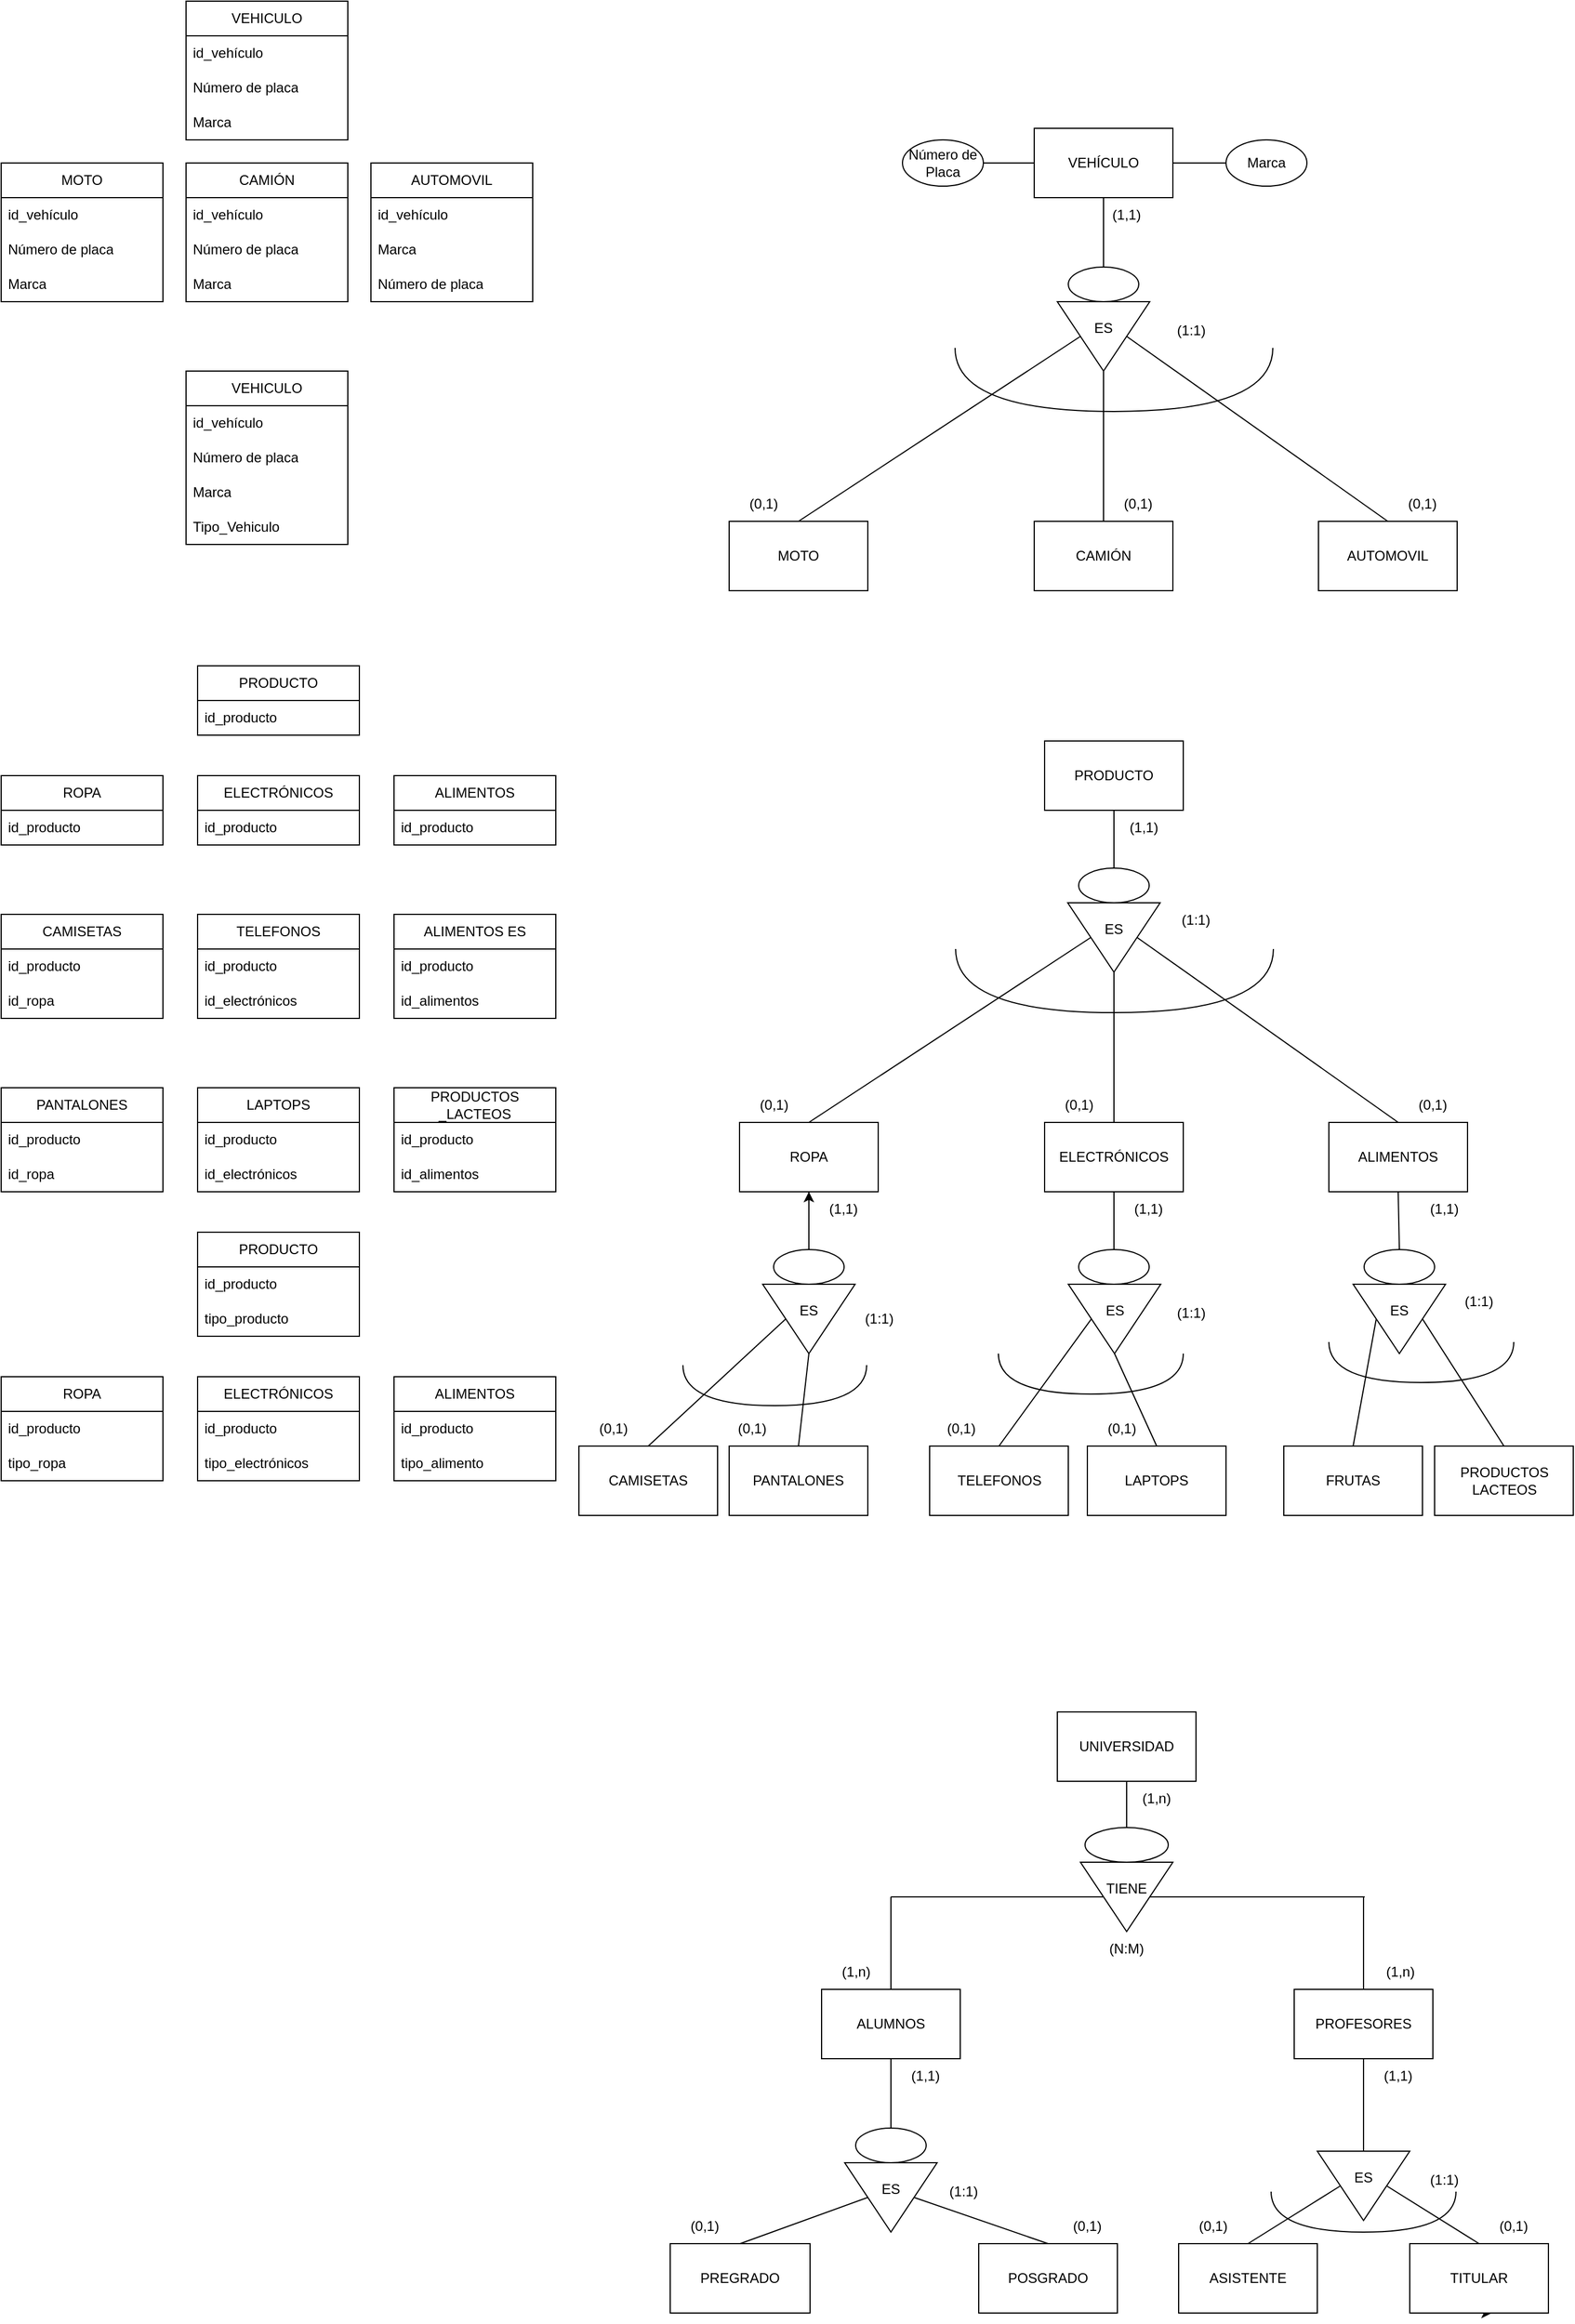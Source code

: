 <mxfile version="28.2.7">
  <diagram name="Página-1" id="tdsOk0CBoyaMU9Sdbr3s">
    <mxGraphModel dx="2610" dy="939" grid="1" gridSize="10" guides="1" tooltips="1" connect="1" arrows="1" fold="1" page="1" pageScale="1" pageWidth="827" pageHeight="1169" math="0" shadow="0">
      <root>
        <mxCell id="0" />
        <mxCell id="1" parent="0" />
        <mxCell id="xdMXKzdmM8CZi76YDlO9-1" value="AUTOMOVIL" style="rounded=0;whiteSpace=wrap;html=1;" parent="1" vertex="1">
          <mxGeometry x="600" y="490" width="120" height="60" as="geometry" />
        </mxCell>
        <mxCell id="xdMXKzdmM8CZi76YDlO9-2" value="CAMIÓN" style="rounded=0;whiteSpace=wrap;html=1;" parent="1" vertex="1">
          <mxGeometry x="354" y="490" width="120" height="60" as="geometry" />
        </mxCell>
        <mxCell id="xdMXKzdmM8CZi76YDlO9-3" value="MOTO" style="rounded=0;whiteSpace=wrap;html=1;" parent="1" vertex="1">
          <mxGeometry x="90" y="490" width="120" height="60" as="geometry" />
        </mxCell>
        <mxCell id="xdMXKzdmM8CZi76YDlO9-5" value="ES&lt;div&gt;&lt;br&gt;&lt;/div&gt;" style="triangle;whiteSpace=wrap;html=1;direction=south;" parent="1" vertex="1">
          <mxGeometry x="374" y="300" width="80" height="60" as="geometry" />
        </mxCell>
        <mxCell id="xdMXKzdmM8CZi76YDlO9-6" value="VEHÍCULO" style="rounded=0;whiteSpace=wrap;html=1;" parent="1" vertex="1">
          <mxGeometry x="354" y="150" width="120" height="60" as="geometry" />
        </mxCell>
        <mxCell id="xdMXKzdmM8CZi76YDlO9-8" value="" style="endArrow=none;html=1;rounded=0;exitX=0.5;exitY=1;exitDx=0;exitDy=0;entryX=0.5;entryY=0;entryDx=0;entryDy=0;" parent="1" source="xdMXKzdmM8CZi76YDlO9-5" target="xdMXKzdmM8CZi76YDlO9-3" edge="1">
          <mxGeometry width="50" height="50" relative="1" as="geometry">
            <mxPoint x="400" y="410" as="sourcePoint" />
            <mxPoint x="450" y="360" as="targetPoint" />
          </mxGeometry>
        </mxCell>
        <mxCell id="xdMXKzdmM8CZi76YDlO9-9" value="" style="endArrow=none;html=1;rounded=0;exitX=1;exitY=0.5;exitDx=0;exitDy=0;entryX=0.5;entryY=0;entryDx=0;entryDy=0;" parent="1" source="xdMXKzdmM8CZi76YDlO9-5" target="xdMXKzdmM8CZi76YDlO9-2" edge="1">
          <mxGeometry width="50" height="50" relative="1" as="geometry">
            <mxPoint x="400" y="410" as="sourcePoint" />
            <mxPoint x="450" y="360" as="targetPoint" />
          </mxGeometry>
        </mxCell>
        <mxCell id="xdMXKzdmM8CZi76YDlO9-10" value="" style="endArrow=none;html=1;rounded=0;entryX=0.5;entryY=0;entryDx=0;entryDy=0;exitX=0.5;exitY=0;exitDx=0;exitDy=0;" parent="1" source="xdMXKzdmM8CZi76YDlO9-1" target="xdMXKzdmM8CZi76YDlO9-5" edge="1">
          <mxGeometry width="50" height="50" relative="1" as="geometry">
            <mxPoint x="400" y="410" as="sourcePoint" />
            <mxPoint x="450" y="360" as="targetPoint" />
          </mxGeometry>
        </mxCell>
        <mxCell id="xdMXKzdmM8CZi76YDlO9-14" value="" style="ellipse;whiteSpace=wrap;html=1;" parent="1" vertex="1">
          <mxGeometry x="383.5" y="270" width="61" height="30" as="geometry" />
        </mxCell>
        <mxCell id="xdMXKzdmM8CZi76YDlO9-15" value="" style="endArrow=none;html=1;rounded=0;entryX=0.5;entryY=0;entryDx=0;entryDy=0;exitX=0.5;exitY=1;exitDx=0;exitDy=0;" parent="1" source="xdMXKzdmM8CZi76YDlO9-6" target="xdMXKzdmM8CZi76YDlO9-14" edge="1">
          <mxGeometry width="50" height="50" relative="1" as="geometry">
            <mxPoint x="400" y="410" as="sourcePoint" />
            <mxPoint x="450" y="360" as="targetPoint" />
          </mxGeometry>
        </mxCell>
        <mxCell id="xdMXKzdmM8CZi76YDlO9-20" value="Número de Placa" style="ellipse;whiteSpace=wrap;html=1;" parent="1" vertex="1">
          <mxGeometry x="240" y="160" width="70" height="40" as="geometry" />
        </mxCell>
        <mxCell id="xdMXKzdmM8CZi76YDlO9-21" value="Marca" style="ellipse;whiteSpace=wrap;html=1;" parent="1" vertex="1">
          <mxGeometry x="520" y="160" width="70" height="40" as="geometry" />
        </mxCell>
        <mxCell id="xdMXKzdmM8CZi76YDlO9-23" value="" style="endArrow=none;html=1;rounded=0;exitX=1;exitY=0.5;exitDx=0;exitDy=0;entryX=0;entryY=0.5;entryDx=0;entryDy=0;" parent="1" source="xdMXKzdmM8CZi76YDlO9-20" target="xdMXKzdmM8CZi76YDlO9-6" edge="1">
          <mxGeometry width="50" height="50" relative="1" as="geometry">
            <mxPoint x="400" y="210" as="sourcePoint" />
            <mxPoint x="450" y="160" as="targetPoint" />
          </mxGeometry>
        </mxCell>
        <mxCell id="xdMXKzdmM8CZi76YDlO9-24" value="" style="endArrow=none;html=1;rounded=0;entryX=0;entryY=0.5;entryDx=0;entryDy=0;exitX=1;exitY=0.5;exitDx=0;exitDy=0;" parent="1" source="xdMXKzdmM8CZi76YDlO9-6" target="xdMXKzdmM8CZi76YDlO9-21" edge="1">
          <mxGeometry width="50" height="50" relative="1" as="geometry">
            <mxPoint x="400" y="210" as="sourcePoint" />
            <mxPoint x="450" y="160" as="targetPoint" />
          </mxGeometry>
        </mxCell>
        <mxCell id="xdMXKzdmM8CZi76YDlO9-25" value="ALIMENTOS" style="rounded=0;whiteSpace=wrap;html=1;" parent="1" vertex="1">
          <mxGeometry x="609" y="1010" width="120" height="60" as="geometry" />
        </mxCell>
        <mxCell id="xdMXKzdmM8CZi76YDlO9-26" value="ELECTRÓNICOS" style="rounded=0;whiteSpace=wrap;html=1;" parent="1" vertex="1">
          <mxGeometry x="363" y="1010" width="120" height="60" as="geometry" />
        </mxCell>
        <mxCell id="xdMXKzdmM8CZi76YDlO9-27" value="ROPA" style="rounded=0;whiteSpace=wrap;html=1;" parent="1" vertex="1">
          <mxGeometry x="99" y="1010" width="120" height="60" as="geometry" />
        </mxCell>
        <mxCell id="xdMXKzdmM8CZi76YDlO9-28" value="ES&lt;div&gt;&lt;br&gt;&lt;/div&gt;" style="triangle;whiteSpace=wrap;html=1;direction=south;" parent="1" vertex="1">
          <mxGeometry x="383" y="820" width="80" height="60" as="geometry" />
        </mxCell>
        <mxCell id="xdMXKzdmM8CZi76YDlO9-29" value="PRODUCTO" style="rounded=0;whiteSpace=wrap;html=1;" parent="1" vertex="1">
          <mxGeometry x="363" y="680" width="120" height="60" as="geometry" />
        </mxCell>
        <mxCell id="xdMXKzdmM8CZi76YDlO9-30" value="" style="endArrow=none;html=1;rounded=0;exitX=0.5;exitY=1;exitDx=0;exitDy=0;entryX=0.5;entryY=0;entryDx=0;entryDy=0;" parent="1" source="xdMXKzdmM8CZi76YDlO9-28" target="xdMXKzdmM8CZi76YDlO9-27" edge="1">
          <mxGeometry width="50" height="50" relative="1" as="geometry">
            <mxPoint x="409" y="930" as="sourcePoint" />
            <mxPoint x="459" y="880" as="targetPoint" />
          </mxGeometry>
        </mxCell>
        <mxCell id="xdMXKzdmM8CZi76YDlO9-31" value="" style="endArrow=none;html=1;rounded=0;exitX=1;exitY=0.5;exitDx=0;exitDy=0;entryX=0.5;entryY=0;entryDx=0;entryDy=0;" parent="1" source="xdMXKzdmM8CZi76YDlO9-28" target="xdMXKzdmM8CZi76YDlO9-26" edge="1">
          <mxGeometry width="50" height="50" relative="1" as="geometry">
            <mxPoint x="409" y="930" as="sourcePoint" />
            <mxPoint x="459" y="880" as="targetPoint" />
          </mxGeometry>
        </mxCell>
        <mxCell id="xdMXKzdmM8CZi76YDlO9-32" value="" style="endArrow=none;html=1;rounded=0;entryX=0.5;entryY=0;entryDx=0;entryDy=0;exitX=0.5;exitY=0;exitDx=0;exitDy=0;" parent="1" source="xdMXKzdmM8CZi76YDlO9-25" target="xdMXKzdmM8CZi76YDlO9-28" edge="1">
          <mxGeometry width="50" height="50" relative="1" as="geometry">
            <mxPoint x="409" y="930" as="sourcePoint" />
            <mxPoint x="459" y="880" as="targetPoint" />
          </mxGeometry>
        </mxCell>
        <mxCell id="xdMXKzdmM8CZi76YDlO9-33" value="" style="ellipse;whiteSpace=wrap;html=1;" parent="1" vertex="1">
          <mxGeometry x="392.5" y="790" width="61" height="30" as="geometry" />
        </mxCell>
        <mxCell id="xdMXKzdmM8CZi76YDlO9-34" value="" style="endArrow=none;html=1;rounded=0;entryX=0.5;entryY=0;entryDx=0;entryDy=0;exitX=0.5;exitY=1;exitDx=0;exitDy=0;" parent="1" source="xdMXKzdmM8CZi76YDlO9-29" target="xdMXKzdmM8CZi76YDlO9-33" edge="1">
          <mxGeometry width="50" height="50" relative="1" as="geometry">
            <mxPoint x="409" y="930" as="sourcePoint" />
            <mxPoint x="459" y="880" as="targetPoint" />
          </mxGeometry>
        </mxCell>
        <mxCell id="xdMXKzdmM8CZi76YDlO9-133" value="" style="edgeStyle=orthogonalEdgeStyle;rounded=0;orthogonalLoop=1;jettySize=auto;html=1;" parent="1" source="xdMXKzdmM8CZi76YDlO9-40" target="xdMXKzdmM8CZi76YDlO9-27" edge="1">
          <mxGeometry relative="1" as="geometry" />
        </mxCell>
        <mxCell id="xdMXKzdmM8CZi76YDlO9-40" value="ES&lt;div&gt;&lt;br&gt;&lt;/div&gt;" style="triangle;whiteSpace=wrap;html=1;direction=south;" parent="1" vertex="1">
          <mxGeometry x="119" y="1150" width="80" height="60" as="geometry" />
        </mxCell>
        <mxCell id="xdMXKzdmM8CZi76YDlO9-41" value="" style="ellipse;whiteSpace=wrap;html=1;" parent="1" vertex="1">
          <mxGeometry x="128.5" y="1120" width="61" height="30" as="geometry" />
        </mxCell>
        <mxCell id="xdMXKzdmM8CZi76YDlO9-42" value="PANTALONES" style="rounded=0;whiteSpace=wrap;html=1;" parent="1" vertex="1">
          <mxGeometry x="90" y="1290" width="120" height="60" as="geometry" />
        </mxCell>
        <mxCell id="xdMXKzdmM8CZi76YDlO9-43" value="CAMISETAS" style="rounded=0;whiteSpace=wrap;html=1;" parent="1" vertex="1">
          <mxGeometry x="-40" y="1290" width="120" height="60" as="geometry" />
        </mxCell>
        <mxCell id="xdMXKzdmM8CZi76YDlO9-44" value="TELEFONOS" style="rounded=0;whiteSpace=wrap;html=1;" parent="1" vertex="1">
          <mxGeometry x="263.5" y="1290" width="120" height="60" as="geometry" />
        </mxCell>
        <mxCell id="xdMXKzdmM8CZi76YDlO9-45" value="ES&lt;div&gt;&lt;br&gt;&lt;/div&gt;" style="triangle;whiteSpace=wrap;html=1;direction=south;" parent="1" vertex="1">
          <mxGeometry x="383.5" y="1150" width="80" height="60" as="geometry" />
        </mxCell>
        <mxCell id="xdMXKzdmM8CZi76YDlO9-46" value="" style="ellipse;whiteSpace=wrap;html=1;" parent="1" vertex="1">
          <mxGeometry x="392.5" y="1120" width="61" height="30" as="geometry" />
        </mxCell>
        <mxCell id="xdMXKzdmM8CZi76YDlO9-48" value="ES&lt;div&gt;&lt;br&gt;&lt;/div&gt;" style="triangle;whiteSpace=wrap;html=1;direction=south;" parent="1" vertex="1">
          <mxGeometry x="630" y="1150" width="80" height="60" as="geometry" />
        </mxCell>
        <mxCell id="xdMXKzdmM8CZi76YDlO9-49" value="" style="ellipse;whiteSpace=wrap;html=1;" parent="1" vertex="1">
          <mxGeometry x="639.5" y="1120" width="61" height="30" as="geometry" />
        </mxCell>
        <mxCell id="xdMXKzdmM8CZi76YDlO9-50" value="LAPTOPS" style="rounded=0;whiteSpace=wrap;html=1;" parent="1" vertex="1">
          <mxGeometry x="400" y="1290" width="120" height="60" as="geometry" />
        </mxCell>
        <mxCell id="xdMXKzdmM8CZi76YDlO9-51" value="PRODUCTOS LACTEOS" style="rounded=0;whiteSpace=wrap;html=1;" parent="1" vertex="1">
          <mxGeometry x="700.5" y="1290" width="120" height="60" as="geometry" />
        </mxCell>
        <mxCell id="xdMXKzdmM8CZi76YDlO9-52" value="FRUTAS" style="rounded=0;whiteSpace=wrap;html=1;" parent="1" vertex="1">
          <mxGeometry x="570" y="1290" width="120" height="60" as="geometry" />
        </mxCell>
        <mxCell id="xdMXKzdmM8CZi76YDlO9-53" value="" style="endArrow=none;html=1;rounded=0;exitX=0.5;exitY=1;exitDx=0;exitDy=0;entryX=0.5;entryY=0;entryDx=0;entryDy=0;" parent="1" source="xdMXKzdmM8CZi76YDlO9-27" target="xdMXKzdmM8CZi76YDlO9-41" edge="1">
          <mxGeometry width="50" height="50" relative="1" as="geometry">
            <mxPoint x="434" y="1090" as="sourcePoint" />
            <mxPoint x="190" y="1250" as="targetPoint" />
          </mxGeometry>
        </mxCell>
        <mxCell id="xdMXKzdmM8CZi76YDlO9-54" value="" style="endArrow=none;html=1;rounded=0;exitX=1;exitY=0.5;exitDx=0;exitDy=0;entryX=0.5;entryY=0;entryDx=0;entryDy=0;" parent="1" source="xdMXKzdmM8CZi76YDlO9-40" target="xdMXKzdmM8CZi76YDlO9-42" edge="1">
          <mxGeometry width="50" height="50" relative="1" as="geometry">
            <mxPoint x="484" y="1220" as="sourcePoint" />
            <mxPoint x="240" y="1380" as="targetPoint" />
          </mxGeometry>
        </mxCell>
        <mxCell id="xdMXKzdmM8CZi76YDlO9-55" value="" style="endArrow=none;html=1;rounded=0;exitX=0.5;exitY=0;exitDx=0;exitDy=0;entryX=0.5;entryY=1;entryDx=0;entryDy=0;" parent="1" source="xdMXKzdmM8CZi76YDlO9-43" target="xdMXKzdmM8CZi76YDlO9-40" edge="1">
          <mxGeometry width="50" height="50" relative="1" as="geometry">
            <mxPoint x="504" y="1240" as="sourcePoint" />
            <mxPoint x="260" y="1400" as="targetPoint" />
          </mxGeometry>
        </mxCell>
        <mxCell id="xdMXKzdmM8CZi76YDlO9-56" value="" style="endArrow=none;html=1;rounded=0;exitX=0.5;exitY=0;exitDx=0;exitDy=0;entryX=1;entryY=0.5;entryDx=0;entryDy=0;" parent="1" source="xdMXKzdmM8CZi76YDlO9-50" target="xdMXKzdmM8CZi76YDlO9-45" edge="1">
          <mxGeometry width="50" height="50" relative="1" as="geometry">
            <mxPoint x="584" y="1220" as="sourcePoint" />
            <mxPoint x="340" y="1380" as="targetPoint" />
          </mxGeometry>
        </mxCell>
        <mxCell id="xdMXKzdmM8CZi76YDlO9-57" value="" style="endArrow=none;html=1;rounded=0;exitX=0.5;exitY=1;exitDx=0;exitDy=0;entryX=0.5;entryY=0;entryDx=0;entryDy=0;" parent="1" source="xdMXKzdmM8CZi76YDlO9-45" target="xdMXKzdmM8CZi76YDlO9-44" edge="1">
          <mxGeometry width="50" height="50" relative="1" as="geometry">
            <mxPoint x="624" y="1210" as="sourcePoint" />
            <mxPoint x="380" y="1370" as="targetPoint" />
          </mxGeometry>
        </mxCell>
        <mxCell id="xdMXKzdmM8CZi76YDlO9-58" value="" style="endArrow=none;html=1;rounded=0;exitX=0.5;exitY=1;exitDx=0;exitDy=0;entryX=0.5;entryY=0;entryDx=0;entryDy=0;" parent="1" source="xdMXKzdmM8CZi76YDlO9-48" target="xdMXKzdmM8CZi76YDlO9-52" edge="1">
          <mxGeometry width="50" height="50" relative="1" as="geometry">
            <mxPoint x="874" y="1230" as="sourcePoint" />
            <mxPoint x="630" y="1390" as="targetPoint" />
          </mxGeometry>
        </mxCell>
        <mxCell id="xdMXKzdmM8CZi76YDlO9-59" value="" style="endArrow=none;html=1;rounded=0;exitX=0.5;exitY=0;exitDx=0;exitDy=0;entryX=0.5;entryY=0;entryDx=0;entryDy=0;" parent="1" source="xdMXKzdmM8CZi76YDlO9-48" target="xdMXKzdmM8CZi76YDlO9-51" edge="1">
          <mxGeometry width="50" height="50" relative="1" as="geometry">
            <mxPoint x="974" y="1230" as="sourcePoint" />
            <mxPoint x="730" y="1390" as="targetPoint" />
          </mxGeometry>
        </mxCell>
        <mxCell id="xdMXKzdmM8CZi76YDlO9-63" value="" style="endArrow=none;html=1;rounded=0;exitX=0.5;exitY=0;exitDx=0;exitDy=0;entryX=0.5;entryY=1;entryDx=0;entryDy=0;" parent="1" source="xdMXKzdmM8CZi76YDlO9-46" target="xdMXKzdmM8CZi76YDlO9-26" edge="1">
          <mxGeometry width="50" height="50" relative="1" as="geometry">
            <mxPoint x="430" y="1120" as="sourcePoint" />
            <mxPoint x="450" y="1100" as="targetPoint" />
          </mxGeometry>
        </mxCell>
        <mxCell id="xdMXKzdmM8CZi76YDlO9-64" value="" style="endArrow=none;html=1;rounded=0;entryX=0.5;entryY=1;entryDx=0;entryDy=0;exitX=0.5;exitY=0;exitDx=0;exitDy=0;" parent="1" source="xdMXKzdmM8CZi76YDlO9-49" target="xdMXKzdmM8CZi76YDlO9-25" edge="1">
          <mxGeometry width="50" height="50" relative="1" as="geometry">
            <mxPoint x="400" y="1150" as="sourcePoint" />
            <mxPoint x="450" y="1100" as="targetPoint" />
          </mxGeometry>
        </mxCell>
        <mxCell id="xdMXKzdmM8CZi76YDlO9-75" value="POSGRADO" style="rounded=0;whiteSpace=wrap;html=1;" parent="1" vertex="1">
          <mxGeometry x="306" y="1980" width="120" height="60" as="geometry" />
        </mxCell>
        <mxCell id="xdMXKzdmM8CZi76YDlO9-77" value="PREGRADO" style="rounded=0;whiteSpace=wrap;html=1;" parent="1" vertex="1">
          <mxGeometry x="39" y="1980" width="121" height="60" as="geometry" />
        </mxCell>
        <mxCell id="xdMXKzdmM8CZi76YDlO9-78" value="ES&lt;div&gt;&lt;br&gt;&lt;/div&gt;" style="triangle;whiteSpace=wrap;html=1;direction=south;" parent="1" vertex="1">
          <mxGeometry x="190" y="1910" width="80" height="60" as="geometry" />
        </mxCell>
        <mxCell id="xdMXKzdmM8CZi76YDlO9-79" value="ALUMNOS" style="rounded=0;whiteSpace=wrap;html=1;" parent="1" vertex="1">
          <mxGeometry x="170" y="1760" width="120" height="60" as="geometry" />
        </mxCell>
        <mxCell id="xdMXKzdmM8CZi76YDlO9-80" value="" style="endArrow=none;html=1;rounded=0;exitX=0.5;exitY=1;exitDx=0;exitDy=0;entryX=0.5;entryY=0;entryDx=0;entryDy=0;" parent="1" source="xdMXKzdmM8CZi76YDlO9-78" target="xdMXKzdmM8CZi76YDlO9-77" edge="1">
          <mxGeometry width="50" height="50" relative="1" as="geometry">
            <mxPoint x="216" y="2020" as="sourcePoint" />
            <mxPoint x="266" y="1970" as="targetPoint" />
          </mxGeometry>
        </mxCell>
        <mxCell id="xdMXKzdmM8CZi76YDlO9-82" value="" style="endArrow=none;html=1;rounded=0;entryX=0.5;entryY=0;entryDx=0;entryDy=0;exitX=0.5;exitY=0;exitDx=0;exitDy=0;" parent="1" source="xdMXKzdmM8CZi76YDlO9-75" target="xdMXKzdmM8CZi76YDlO9-78" edge="1">
          <mxGeometry width="50" height="50" relative="1" as="geometry">
            <mxPoint x="216" y="2020" as="sourcePoint" />
            <mxPoint x="266" y="1970" as="targetPoint" />
          </mxGeometry>
        </mxCell>
        <mxCell id="xdMXKzdmM8CZi76YDlO9-83" value="" style="ellipse;whiteSpace=wrap;html=1;" parent="1" vertex="1">
          <mxGeometry x="199.5" y="1880" width="61" height="30" as="geometry" />
        </mxCell>
        <mxCell id="xdMXKzdmM8CZi76YDlO9-84" value="" style="endArrow=none;html=1;rounded=0;entryX=0.5;entryY=0;entryDx=0;entryDy=0;exitX=0.5;exitY=1;exitDx=0;exitDy=0;" parent="1" source="xdMXKzdmM8CZi76YDlO9-79" target="xdMXKzdmM8CZi76YDlO9-83" edge="1">
          <mxGeometry width="50" height="50" relative="1" as="geometry">
            <mxPoint x="216" y="2020" as="sourcePoint" />
            <mxPoint x="266" y="1970" as="targetPoint" />
          </mxGeometry>
        </mxCell>
        <mxCell id="xdMXKzdmM8CZi76YDlO9-129" style="edgeStyle=orthogonalEdgeStyle;rounded=0;orthogonalLoop=1;jettySize=auto;html=1;exitX=0.5;exitY=1;exitDx=0;exitDy=0;" parent="1" source="xdMXKzdmM8CZi76YDlO9-90" edge="1">
          <mxGeometry relative="1" as="geometry">
            <mxPoint x="750" y="2040.0" as="targetPoint" />
          </mxGeometry>
        </mxCell>
        <mxCell id="xdMXKzdmM8CZi76YDlO9-90" value="TITULAR" style="rounded=0;whiteSpace=wrap;html=1;" parent="1" vertex="1">
          <mxGeometry x="679" y="1980" width="120" height="60" as="geometry" />
        </mxCell>
        <mxCell id="xdMXKzdmM8CZi76YDlO9-92" value="ASISTENTE" style="rounded=0;whiteSpace=wrap;html=1;" parent="1" vertex="1">
          <mxGeometry x="479" y="1980" width="120" height="60" as="geometry" />
        </mxCell>
        <mxCell id="xdMXKzdmM8CZi76YDlO9-93" value="ES&lt;div&gt;&lt;br&gt;&lt;/div&gt;" style="triangle;whiteSpace=wrap;html=1;direction=south;" parent="1" vertex="1">
          <mxGeometry x="599" y="1900" width="80" height="60" as="geometry" />
        </mxCell>
        <mxCell id="xdMXKzdmM8CZi76YDlO9-94" value="PROFESORES" style="rounded=0;whiteSpace=wrap;html=1;" parent="1" vertex="1">
          <mxGeometry x="579" y="1760" width="120" height="60" as="geometry" />
        </mxCell>
        <mxCell id="xdMXKzdmM8CZi76YDlO9-95" value="" style="endArrow=none;html=1;rounded=0;exitX=0.5;exitY=1;exitDx=0;exitDy=0;entryX=0.5;entryY=0;entryDx=0;entryDy=0;" parent="1" source="xdMXKzdmM8CZi76YDlO9-93" target="xdMXKzdmM8CZi76YDlO9-92" edge="1">
          <mxGeometry width="50" height="50" relative="1" as="geometry">
            <mxPoint x="625" y="2010" as="sourcePoint" />
            <mxPoint x="675" y="1960" as="targetPoint" />
          </mxGeometry>
        </mxCell>
        <mxCell id="xdMXKzdmM8CZi76YDlO9-97" value="" style="endArrow=none;html=1;rounded=0;entryX=0.5;entryY=0;entryDx=0;entryDy=0;exitX=0.5;exitY=0;exitDx=0;exitDy=0;" parent="1" source="xdMXKzdmM8CZi76YDlO9-90" target="xdMXKzdmM8CZi76YDlO9-93" edge="1">
          <mxGeometry width="50" height="50" relative="1" as="geometry">
            <mxPoint x="625" y="2010" as="sourcePoint" />
            <mxPoint x="675" y="1960" as="targetPoint" />
          </mxGeometry>
        </mxCell>
        <mxCell id="xdMXKzdmM8CZi76YDlO9-99" value="" style="endArrow=none;html=1;rounded=0;entryX=0;entryY=0.5;entryDx=0;entryDy=0;exitX=0.5;exitY=1;exitDx=0;exitDy=0;" parent="1" source="xdMXKzdmM8CZi76YDlO9-94" target="xdMXKzdmM8CZi76YDlO9-93" edge="1">
          <mxGeometry width="50" height="50" relative="1" as="geometry">
            <mxPoint x="625" y="2010" as="sourcePoint" />
            <mxPoint x="639" y="1870" as="targetPoint" />
          </mxGeometry>
        </mxCell>
        <mxCell id="xdMXKzdmM8CZi76YDlO9-107" value="UNIVERSIDAD" style="rounded=0;whiteSpace=wrap;html=1;" parent="1" vertex="1">
          <mxGeometry x="374" y="1520" width="120" height="60" as="geometry" />
        </mxCell>
        <mxCell id="xdMXKzdmM8CZi76YDlO9-108" value="TIENE&lt;div&gt;&lt;br&gt;&lt;/div&gt;" style="triangle;whiteSpace=wrap;html=1;direction=south;" parent="1" vertex="1">
          <mxGeometry x="394" y="1650" width="80" height="60" as="geometry" />
        </mxCell>
        <mxCell id="xdMXKzdmM8CZi76YDlO9-111" value="" style="endArrow=none;html=1;rounded=0;exitX=0.5;exitY=0;exitDx=0;exitDy=0;" parent="1" source="xdMXKzdmM8CZi76YDlO9-79" edge="1">
          <mxGeometry width="50" height="50" relative="1" as="geometry">
            <mxPoint x="480" y="1810" as="sourcePoint" />
            <mxPoint x="230" y="1680" as="targetPoint" />
          </mxGeometry>
        </mxCell>
        <mxCell id="xdMXKzdmM8CZi76YDlO9-113" value="" style="endArrow=none;html=1;rounded=0;entryX=0.5;entryY=1;entryDx=0;entryDy=0;" parent="1" target="xdMXKzdmM8CZi76YDlO9-108" edge="1">
          <mxGeometry width="50" height="50" relative="1" as="geometry">
            <mxPoint x="230" y="1680" as="sourcePoint" />
            <mxPoint x="310" y="1660" as="targetPoint" />
          </mxGeometry>
        </mxCell>
        <mxCell id="xdMXKzdmM8CZi76YDlO9-115" value="" style="endArrow=none;html=1;rounded=0;exitX=0.5;exitY=0;exitDx=0;exitDy=0;" parent="1" source="xdMXKzdmM8CZi76YDlO9-94" edge="1">
          <mxGeometry width="50" height="50" relative="1" as="geometry">
            <mxPoint x="480" y="1810" as="sourcePoint" />
            <mxPoint x="639" y="1680" as="targetPoint" />
          </mxGeometry>
        </mxCell>
        <mxCell id="xdMXKzdmM8CZi76YDlO9-116" value="" style="endArrow=none;html=1;rounded=0;exitX=0.5;exitY=0;exitDx=0;exitDy=0;" parent="1" source="xdMXKzdmM8CZi76YDlO9-108" edge="1">
          <mxGeometry width="50" height="50" relative="1" as="geometry">
            <mxPoint x="480" y="1810" as="sourcePoint" />
            <mxPoint x="640" y="1680" as="targetPoint" />
          </mxGeometry>
        </mxCell>
        <mxCell id="xdMXKzdmM8CZi76YDlO9-117" value="(0,1)" style="text;html=1;align=center;verticalAlign=middle;whiteSpace=wrap;rounded=0;" parent="1" vertex="1">
          <mxGeometry x="90" y="460" width="60" height="30" as="geometry" />
        </mxCell>
        <mxCell id="xdMXKzdmM8CZi76YDlO9-118" value="(0,1)" style="text;html=1;align=center;verticalAlign=middle;whiteSpace=wrap;rounded=0;" parent="1" vertex="1">
          <mxGeometry x="414" y="460" width="60" height="30" as="geometry" />
        </mxCell>
        <mxCell id="xdMXKzdmM8CZi76YDlO9-120" value="(0,1)" style="text;html=1;align=center;verticalAlign=middle;whiteSpace=wrap;rounded=0;" parent="1" vertex="1">
          <mxGeometry x="660" y="460" width="60" height="30" as="geometry" />
        </mxCell>
        <mxCell id="xdMXKzdmM8CZi76YDlO9-121" value="(1:1)" style="text;html=1;align=center;verticalAlign=middle;whiteSpace=wrap;rounded=0;" parent="1" vertex="1">
          <mxGeometry x="460" y="310" width="60" height="30" as="geometry" />
        </mxCell>
        <mxCell id="xdMXKzdmM8CZi76YDlO9-122" value="(0,1)" style="text;html=1;align=center;verticalAlign=middle;whiteSpace=wrap;rounded=0;" parent="1" vertex="1">
          <mxGeometry x="99" y="980" width="60" height="30" as="geometry" />
        </mxCell>
        <mxCell id="xdMXKzdmM8CZi76YDlO9-125" value="" style="shape=requiredInterface;html=1;verticalLabelPosition=bottom;sketch=0;direction=south;" parent="1" vertex="1">
          <mxGeometry x="286" y="860" width="275" height="55" as="geometry" />
        </mxCell>
        <mxCell id="xdMXKzdmM8CZi76YDlO9-126" value="" style="shape=requiredInterface;html=1;verticalLabelPosition=bottom;sketch=0;direction=south;" parent="1" vertex="1">
          <mxGeometry x="285.5" y="340" width="275" height="55" as="geometry" />
        </mxCell>
        <mxCell id="xdMXKzdmM8CZi76YDlO9-128" value="" style="shape=requiredInterface;html=1;verticalLabelPosition=bottom;sketch=0;direction=south;" parent="1" vertex="1">
          <mxGeometry x="559" y="1935" width="160" height="35" as="geometry" />
        </mxCell>
        <mxCell id="xdMXKzdmM8CZi76YDlO9-130" value="(0,1)" style="text;html=1;align=center;verticalAlign=middle;whiteSpace=wrap;rounded=0;" parent="1" vertex="1">
          <mxGeometry x="363" y="980" width="60" height="30" as="geometry" />
        </mxCell>
        <mxCell id="xdMXKzdmM8CZi76YDlO9-131" value="(0,1)" style="text;html=1;align=center;verticalAlign=middle;whiteSpace=wrap;rounded=0;" parent="1" vertex="1">
          <mxGeometry x="669" y="980" width="60" height="30" as="geometry" />
        </mxCell>
        <mxCell id="xdMXKzdmM8CZi76YDlO9-132" value="" style="shape=requiredInterface;html=1;verticalLabelPosition=bottom;sketch=0;direction=south;" parent="1" vertex="1">
          <mxGeometry x="50" y="1220" width="159" height="35" as="geometry" />
        </mxCell>
        <mxCell id="xdMXKzdmM8CZi76YDlO9-136" value="" style="shape=requiredInterface;html=1;verticalLabelPosition=bottom;sketch=0;direction=south;" parent="1" vertex="1">
          <mxGeometry x="323" y="1210" width="160" height="35" as="geometry" />
        </mxCell>
        <mxCell id="xdMXKzdmM8CZi76YDlO9-137" value="" style="shape=requiredInterface;html=1;verticalLabelPosition=bottom;sketch=0;direction=south;" parent="1" vertex="1">
          <mxGeometry x="609" y="1200" width="160" height="35" as="geometry" />
        </mxCell>
        <mxCell id="xdMXKzdmM8CZi76YDlO9-138" style="edgeStyle=orthogonalEdgeStyle;rounded=0;orthogonalLoop=1;jettySize=auto;html=1;exitX=1;exitY=0.5;exitDx=0;exitDy=0;exitPerimeter=0;" parent="1" source="xdMXKzdmM8CZi76YDlO9-137" target="xdMXKzdmM8CZi76YDlO9-137" edge="1">
          <mxGeometry relative="1" as="geometry" />
        </mxCell>
        <mxCell id="xdMXKzdmM8CZi76YDlO9-139" value="(0,1)" style="text;html=1;align=center;verticalAlign=middle;whiteSpace=wrap;rounded=0;" parent="1" vertex="1">
          <mxGeometry x="-40" y="1260" width="60" height="30" as="geometry" />
        </mxCell>
        <mxCell id="xdMXKzdmM8CZi76YDlO9-140" value="(0,1)" style="text;html=1;align=center;verticalAlign=middle;whiteSpace=wrap;rounded=0;" parent="1" vertex="1">
          <mxGeometry x="80" y="1260" width="60" height="30" as="geometry" />
        </mxCell>
        <mxCell id="xdMXKzdmM8CZi76YDlO9-141" value="(0,1)" style="text;html=1;align=center;verticalAlign=middle;whiteSpace=wrap;rounded=0;" parent="1" vertex="1">
          <mxGeometry x="260.5" y="1260" width="60" height="30" as="geometry" />
        </mxCell>
        <mxCell id="xdMXKzdmM8CZi76YDlO9-142" value="(0,1)" style="text;html=1;align=center;verticalAlign=middle;whiteSpace=wrap;rounded=0;" parent="1" vertex="1">
          <mxGeometry x="400" y="1260" width="60" height="30" as="geometry" />
        </mxCell>
        <mxCell id="xdMXKzdmM8CZi76YDlO9-143" value="(1,1)" style="text;html=1;align=center;verticalAlign=middle;whiteSpace=wrap;rounded=0;" parent="1" vertex="1">
          <mxGeometry x="404" y="210" width="60" height="30" as="geometry" />
        </mxCell>
        <mxCell id="xdMXKzdmM8CZi76YDlO9-144" value="(1,1)" style="text;html=1;align=center;verticalAlign=middle;whiteSpace=wrap;rounded=0;" parent="1" vertex="1">
          <mxGeometry x="419" y="740" width="60" height="30" as="geometry" />
        </mxCell>
        <mxCell id="xdMXKzdmM8CZi76YDlO9-145" value="(1:1)" style="text;html=1;align=center;verticalAlign=middle;whiteSpace=wrap;rounded=0;" parent="1" vertex="1">
          <mxGeometry x="464" y="820" width="60" height="30" as="geometry" />
        </mxCell>
        <mxCell id="xdMXKzdmM8CZi76YDlO9-146" value="(1:1)" style="text;html=1;align=center;verticalAlign=middle;whiteSpace=wrap;rounded=0;" parent="1" vertex="1">
          <mxGeometry x="190" y="1165" width="60" height="30" as="geometry" />
        </mxCell>
        <mxCell id="xdMXKzdmM8CZi76YDlO9-147" value="(1,1)" style="text;html=1;align=center;verticalAlign=middle;whiteSpace=wrap;rounded=0;" parent="1" vertex="1">
          <mxGeometry x="159" y="1070" width="60" height="30" as="geometry" />
        </mxCell>
        <mxCell id="xdMXKzdmM8CZi76YDlO9-148" value="(1,1)" style="text;html=1;align=center;verticalAlign=middle;whiteSpace=wrap;rounded=0;" parent="1" vertex="1">
          <mxGeometry x="423" y="1070" width="60" height="30" as="geometry" />
        </mxCell>
        <mxCell id="xdMXKzdmM8CZi76YDlO9-149" value="(1,1)" style="text;html=1;align=center;verticalAlign=middle;whiteSpace=wrap;rounded=0;" parent="1" vertex="1">
          <mxGeometry x="679" y="1070" width="60" height="30" as="geometry" />
        </mxCell>
        <mxCell id="xdMXKzdmM8CZi76YDlO9-150" value="(1:1)" style="text;html=1;align=center;verticalAlign=middle;whiteSpace=wrap;rounded=0;" parent="1" vertex="1">
          <mxGeometry x="709" y="1150" width="60" height="30" as="geometry" />
        </mxCell>
        <mxCell id="xdMXKzdmM8CZi76YDlO9-151" value="(1:1)" style="text;html=1;align=center;verticalAlign=middle;whiteSpace=wrap;rounded=0;" parent="1" vertex="1">
          <mxGeometry x="460" y="1160" width="60" height="30" as="geometry" />
        </mxCell>
        <mxCell id="xdMXKzdmM8CZi76YDlO9-152" value="(1,n&lt;span style=&quot;background-color: transparent; color: light-dark(rgb(0, 0, 0), rgb(255, 255, 255));&quot;&gt;)&lt;/span&gt;" style="text;html=1;align=center;verticalAlign=middle;whiteSpace=wrap;rounded=0;" parent="1" vertex="1">
          <mxGeometry x="170" y="1730" width="60" height="30" as="geometry" />
        </mxCell>
        <mxCell id="xdMXKzdmM8CZi76YDlO9-153" value="" style="ellipse;whiteSpace=wrap;html=1;" parent="1" vertex="1">
          <mxGeometry x="398" y="1620" width="72" height="30" as="geometry" />
        </mxCell>
        <mxCell id="xdMXKzdmM8CZi76YDlO9-154" value="" style="endArrow=none;html=1;rounded=0;entryX=0.5;entryY=1;entryDx=0;entryDy=0;exitX=0.5;exitY=0;exitDx=0;exitDy=0;" parent="1" source="xdMXKzdmM8CZi76YDlO9-153" target="xdMXKzdmM8CZi76YDlO9-107" edge="1">
          <mxGeometry width="50" height="50" relative="1" as="geometry">
            <mxPoint x="390" y="1840" as="sourcePoint" />
            <mxPoint x="440" y="1790" as="targetPoint" />
          </mxGeometry>
        </mxCell>
        <mxCell id="xdMXKzdmM8CZi76YDlO9-155" value="(1,n&lt;span style=&quot;background-color: transparent; color: light-dark(rgb(0, 0, 0), rgb(255, 255, 255));&quot;&gt;)&lt;/span&gt;" style="text;html=1;align=center;verticalAlign=middle;whiteSpace=wrap;rounded=0;" parent="1" vertex="1">
          <mxGeometry x="640.5" y="1730" width="60" height="30" as="geometry" />
        </mxCell>
        <mxCell id="xdMXKzdmM8CZi76YDlO9-157" value="(1:1&lt;span style=&quot;background-color: transparent; color: light-dark(rgb(0, 0, 0), rgb(255, 255, 255));&quot;&gt;)&lt;/span&gt;" style="text;html=1;align=center;verticalAlign=middle;whiteSpace=wrap;rounded=0;" parent="1" vertex="1">
          <mxGeometry x="263" y="1920" width="60" height="30" as="geometry" />
        </mxCell>
        <mxCell id="xdMXKzdmM8CZi76YDlO9-158" value="(1,n&lt;span style=&quot;background-color: transparent; color: light-dark(rgb(0, 0, 0), rgb(255, 255, 255));&quot;&gt;)&lt;/span&gt;" style="text;html=1;align=center;verticalAlign=middle;whiteSpace=wrap;rounded=0;" parent="1" vertex="1">
          <mxGeometry x="430" y="1580" width="60" height="30" as="geometry" />
        </mxCell>
        <mxCell id="xdMXKzdmM8CZi76YDlO9-159" value="(N:M)" style="text;html=1;align=center;verticalAlign=middle;whiteSpace=wrap;rounded=0;" parent="1" vertex="1">
          <mxGeometry x="404" y="1710" width="60" height="30" as="geometry" />
        </mxCell>
        <mxCell id="xdMXKzdmM8CZi76YDlO9-160" value="(0,&lt;span style=&quot;background-color: transparent; color: light-dark(rgb(0, 0, 0), rgb(255, 255, 255));&quot;&gt;1)&lt;/span&gt;" style="text;html=1;align=center;verticalAlign=middle;whiteSpace=wrap;rounded=0;" parent="1" vertex="1">
          <mxGeometry x="39" y="1950" width="60" height="30" as="geometry" />
        </mxCell>
        <mxCell id="xdMXKzdmM8CZi76YDlO9-161" value="(0,&lt;span style=&quot;background-color: transparent; color: light-dark(rgb(0, 0, 0), rgb(255, 255, 255));&quot;&gt;1)&lt;/span&gt;" style="text;html=1;align=center;verticalAlign=middle;whiteSpace=wrap;rounded=0;" parent="1" vertex="1">
          <mxGeometry x="370" y="1950" width="60" height="30" as="geometry" />
        </mxCell>
        <mxCell id="xdMXKzdmM8CZi76YDlO9-162" value="(0,&lt;span style=&quot;background-color: transparent; color: light-dark(rgb(0, 0, 0), rgb(255, 255, 255));&quot;&gt;1)&lt;/span&gt;" style="text;html=1;align=center;verticalAlign=middle;whiteSpace=wrap;rounded=0;" parent="1" vertex="1">
          <mxGeometry x="479" y="1950" width="60" height="30" as="geometry" />
        </mxCell>
        <mxCell id="xdMXKzdmM8CZi76YDlO9-163" value="(0,&lt;span style=&quot;background-color: transparent; color: light-dark(rgb(0, 0, 0), rgb(255, 255, 255));&quot;&gt;1)&lt;/span&gt;" style="text;html=1;align=center;verticalAlign=middle;whiteSpace=wrap;rounded=0;" parent="1" vertex="1">
          <mxGeometry x="739" y="1950" width="60" height="30" as="geometry" />
        </mxCell>
        <mxCell id="xdMXKzdmM8CZi76YDlO9-164" value="(1:1&lt;span style=&quot;background-color: transparent; color: light-dark(rgb(0, 0, 0), rgb(255, 255, 255));&quot;&gt;)&lt;/span&gt;" style="text;html=1;align=center;verticalAlign=middle;whiteSpace=wrap;rounded=0;" parent="1" vertex="1">
          <mxGeometry x="679" y="1910" width="60" height="30" as="geometry" />
        </mxCell>
        <mxCell id="xdMXKzdmM8CZi76YDlO9-165" value="(1,&lt;span style=&quot;background-color: transparent; color: light-dark(rgb(0, 0, 0), rgb(255, 255, 255));&quot;&gt;1)&lt;/span&gt;" style="text;html=1;align=center;verticalAlign=middle;whiteSpace=wrap;rounded=0;" parent="1" vertex="1">
          <mxGeometry x="230" y="1820" width="60" height="30" as="geometry" />
        </mxCell>
        <mxCell id="xdMXKzdmM8CZi76YDlO9-166" value="(1,&lt;span style=&quot;background-color: transparent; color: light-dark(rgb(0, 0, 0), rgb(255, 255, 255));&quot;&gt;1)&lt;/span&gt;" style="text;html=1;align=center;verticalAlign=middle;whiteSpace=wrap;rounded=0;" parent="1" vertex="1">
          <mxGeometry x="639" y="1820" width="60" height="30" as="geometry" />
        </mxCell>
        <mxCell id="ZxycIdx02v2V9rwi23gL-2" value="VEHICULO" style="swimlane;fontStyle=0;childLayout=stackLayout;horizontal=1;startSize=30;horizontalStack=0;resizeParent=1;resizeParentMax=0;resizeLast=0;collapsible=1;marginBottom=0;whiteSpace=wrap;html=1;" vertex="1" parent="1">
          <mxGeometry x="-380" y="40" width="140" height="120" as="geometry" />
        </mxCell>
        <mxCell id="ZxycIdx02v2V9rwi23gL-3" value="id_vehículo" style="text;strokeColor=none;fillColor=none;align=left;verticalAlign=middle;spacingLeft=4;spacingRight=4;overflow=hidden;points=[[0,0.5],[1,0.5]];portConstraint=eastwest;rotatable=0;whiteSpace=wrap;html=1;" vertex="1" parent="ZxycIdx02v2V9rwi23gL-2">
          <mxGeometry y="30" width="140" height="30" as="geometry" />
        </mxCell>
        <mxCell id="ZxycIdx02v2V9rwi23gL-4" value="Número de placa" style="text;strokeColor=none;fillColor=none;align=left;verticalAlign=middle;spacingLeft=4;spacingRight=4;overflow=hidden;points=[[0,0.5],[1,0.5]];portConstraint=eastwest;rotatable=0;whiteSpace=wrap;html=1;" vertex="1" parent="ZxycIdx02v2V9rwi23gL-2">
          <mxGeometry y="60" width="140" height="30" as="geometry" />
        </mxCell>
        <mxCell id="ZxycIdx02v2V9rwi23gL-97" value="Marca" style="text;strokeColor=none;fillColor=none;align=left;verticalAlign=middle;spacingLeft=4;spacingRight=4;overflow=hidden;points=[[0,0.5],[1,0.5]];portConstraint=eastwest;rotatable=0;whiteSpace=wrap;html=1;" vertex="1" parent="ZxycIdx02v2V9rwi23gL-2">
          <mxGeometry y="90" width="140" height="30" as="geometry" />
        </mxCell>
        <mxCell id="ZxycIdx02v2V9rwi23gL-20" value="PRODUCTO" style="swimlane;fontStyle=0;childLayout=stackLayout;horizontal=1;startSize=30;horizontalStack=0;resizeParent=1;resizeParentMax=0;resizeLast=0;collapsible=1;marginBottom=0;whiteSpace=wrap;html=1;" vertex="1" parent="1">
          <mxGeometry x="-370" y="615" width="140" height="60" as="geometry" />
        </mxCell>
        <mxCell id="ZxycIdx02v2V9rwi23gL-21" value="id_producto" style="text;strokeColor=none;fillColor=none;align=left;verticalAlign=middle;spacingLeft=4;spacingRight=4;overflow=hidden;points=[[0,0.5],[1,0.5]];portConstraint=eastwest;rotatable=0;whiteSpace=wrap;html=1;" vertex="1" parent="ZxycIdx02v2V9rwi23gL-20">
          <mxGeometry y="30" width="140" height="30" as="geometry" />
        </mxCell>
        <mxCell id="ZxycIdx02v2V9rwi23gL-42" value="ROPA" style="swimlane;fontStyle=0;childLayout=stackLayout;horizontal=1;startSize=30;horizontalStack=0;resizeParent=1;resizeParentMax=0;resizeLast=0;collapsible=1;marginBottom=0;whiteSpace=wrap;html=1;" vertex="1" parent="1">
          <mxGeometry x="-540" y="710" width="140" height="60" as="geometry" />
        </mxCell>
        <mxCell id="ZxycIdx02v2V9rwi23gL-43" value="id_producto" style="text;strokeColor=none;fillColor=none;align=left;verticalAlign=middle;spacingLeft=4;spacingRight=4;overflow=hidden;points=[[0,0.5],[1,0.5]];portConstraint=eastwest;rotatable=0;whiteSpace=wrap;html=1;" vertex="1" parent="ZxycIdx02v2V9rwi23gL-42">
          <mxGeometry y="30" width="140" height="30" as="geometry" />
        </mxCell>
        <mxCell id="ZxycIdx02v2V9rwi23gL-47" value="ELECTRÓNICOS" style="swimlane;fontStyle=0;childLayout=stackLayout;horizontal=1;startSize=30;horizontalStack=0;resizeParent=1;resizeParentMax=0;resizeLast=0;collapsible=1;marginBottom=0;whiteSpace=wrap;html=1;" vertex="1" parent="1">
          <mxGeometry x="-370" y="710" width="140" height="60" as="geometry" />
        </mxCell>
        <mxCell id="ZxycIdx02v2V9rwi23gL-48" value="id_producto" style="text;strokeColor=none;fillColor=none;align=left;verticalAlign=middle;spacingLeft=4;spacingRight=4;overflow=hidden;points=[[0,0.5],[1,0.5]];portConstraint=eastwest;rotatable=0;whiteSpace=wrap;html=1;" vertex="1" parent="ZxycIdx02v2V9rwi23gL-47">
          <mxGeometry y="30" width="140" height="30" as="geometry" />
        </mxCell>
        <mxCell id="ZxycIdx02v2V9rwi23gL-52" value="ALIMENTOS" style="swimlane;fontStyle=0;childLayout=stackLayout;horizontal=1;startSize=30;horizontalStack=0;resizeParent=1;resizeParentMax=0;resizeLast=0;collapsible=1;marginBottom=0;whiteSpace=wrap;html=1;" vertex="1" parent="1">
          <mxGeometry x="-200" y="710" width="140" height="60" as="geometry" />
        </mxCell>
        <mxCell id="ZxycIdx02v2V9rwi23gL-53" value="id_producto" style="text;strokeColor=none;fillColor=none;align=left;verticalAlign=middle;spacingLeft=4;spacingRight=4;overflow=hidden;points=[[0,0.5],[1,0.5]];portConstraint=eastwest;rotatable=0;whiteSpace=wrap;html=1;" vertex="1" parent="ZxycIdx02v2V9rwi23gL-52">
          <mxGeometry y="30" width="140" height="30" as="geometry" />
        </mxCell>
        <mxCell id="ZxycIdx02v2V9rwi23gL-68" style="edgeStyle=orthogonalEdgeStyle;rounded=0;orthogonalLoop=1;jettySize=auto;html=1;exitX=0.75;exitY=0;exitDx=0;exitDy=0;" edge="1" parent="1" source="ZxycIdx02v2V9rwi23gL-57">
          <mxGeometry relative="1" as="geometry">
            <mxPoint x="-440" y="850" as="targetPoint" />
          </mxGeometry>
        </mxCell>
        <mxCell id="ZxycIdx02v2V9rwi23gL-57" value="CAMISETAS" style="swimlane;fontStyle=0;childLayout=stackLayout;horizontal=1;startSize=30;horizontalStack=0;resizeParent=1;resizeParentMax=0;resizeLast=0;collapsible=1;marginBottom=0;whiteSpace=wrap;html=1;" vertex="1" parent="1">
          <mxGeometry x="-540" y="830" width="140" height="90" as="geometry" />
        </mxCell>
        <mxCell id="ZxycIdx02v2V9rwi23gL-58" value="id_producto" style="text;strokeColor=none;fillColor=none;align=left;verticalAlign=middle;spacingLeft=4;spacingRight=4;overflow=hidden;points=[[0,0.5],[1,0.5]];portConstraint=eastwest;rotatable=0;whiteSpace=wrap;html=1;" vertex="1" parent="ZxycIdx02v2V9rwi23gL-57">
          <mxGeometry y="30" width="140" height="30" as="geometry" />
        </mxCell>
        <mxCell id="ZxycIdx02v2V9rwi23gL-59" value="id_ropa" style="text;strokeColor=none;fillColor=none;align=left;verticalAlign=middle;spacingLeft=4;spacingRight=4;overflow=hidden;points=[[0,0.5],[1,0.5]];portConstraint=eastwest;rotatable=0;whiteSpace=wrap;html=1;" vertex="1" parent="ZxycIdx02v2V9rwi23gL-57">
          <mxGeometry y="60" width="140" height="30" as="geometry" />
        </mxCell>
        <mxCell id="ZxycIdx02v2V9rwi23gL-69" value="TELEFONOS" style="swimlane;fontStyle=0;childLayout=stackLayout;horizontal=1;startSize=30;horizontalStack=0;resizeParent=1;resizeParentMax=0;resizeLast=0;collapsible=1;marginBottom=0;whiteSpace=wrap;html=1;" vertex="1" parent="1">
          <mxGeometry x="-370" y="830" width="140" height="90" as="geometry" />
        </mxCell>
        <mxCell id="ZxycIdx02v2V9rwi23gL-70" value="id_producto" style="text;strokeColor=none;fillColor=none;align=left;verticalAlign=middle;spacingLeft=4;spacingRight=4;overflow=hidden;points=[[0,0.5],[1,0.5]];portConstraint=eastwest;rotatable=0;whiteSpace=wrap;html=1;" vertex="1" parent="ZxycIdx02v2V9rwi23gL-69">
          <mxGeometry y="30" width="140" height="30" as="geometry" />
        </mxCell>
        <mxCell id="ZxycIdx02v2V9rwi23gL-71" value="id_electrónicos" style="text;strokeColor=none;fillColor=none;align=left;verticalAlign=middle;spacingLeft=4;spacingRight=4;overflow=hidden;points=[[0,0.5],[1,0.5]];portConstraint=eastwest;rotatable=0;whiteSpace=wrap;html=1;" vertex="1" parent="ZxycIdx02v2V9rwi23gL-69">
          <mxGeometry y="60" width="140" height="30" as="geometry" />
        </mxCell>
        <mxCell id="ZxycIdx02v2V9rwi23gL-72" value="ALIMENTOS ES" style="swimlane;fontStyle=0;childLayout=stackLayout;horizontal=1;startSize=30;horizontalStack=0;resizeParent=1;resizeParentMax=0;resizeLast=0;collapsible=1;marginBottom=0;whiteSpace=wrap;html=1;" vertex="1" parent="1">
          <mxGeometry x="-200" y="830" width="140" height="90" as="geometry" />
        </mxCell>
        <mxCell id="ZxycIdx02v2V9rwi23gL-73" value="id_producto" style="text;strokeColor=none;fillColor=none;align=left;verticalAlign=middle;spacingLeft=4;spacingRight=4;overflow=hidden;points=[[0,0.5],[1,0.5]];portConstraint=eastwest;rotatable=0;whiteSpace=wrap;html=1;" vertex="1" parent="ZxycIdx02v2V9rwi23gL-72">
          <mxGeometry y="30" width="140" height="30" as="geometry" />
        </mxCell>
        <mxCell id="ZxycIdx02v2V9rwi23gL-74" value="id_alimentos" style="text;strokeColor=none;fillColor=none;align=left;verticalAlign=middle;spacingLeft=4;spacingRight=4;overflow=hidden;points=[[0,0.5],[1,0.5]];portConstraint=eastwest;rotatable=0;whiteSpace=wrap;html=1;" vertex="1" parent="ZxycIdx02v2V9rwi23gL-72">
          <mxGeometry y="60" width="140" height="30" as="geometry" />
        </mxCell>
        <mxCell id="ZxycIdx02v2V9rwi23gL-81" value="PANTALONES" style="swimlane;fontStyle=0;childLayout=stackLayout;horizontal=1;startSize=30;horizontalStack=0;resizeParent=1;resizeParentMax=0;resizeLast=0;collapsible=1;marginBottom=0;whiteSpace=wrap;html=1;" vertex="1" parent="1">
          <mxGeometry x="-540" y="980" width="140" height="90" as="geometry" />
        </mxCell>
        <mxCell id="ZxycIdx02v2V9rwi23gL-82" value="id_producto" style="text;strokeColor=none;fillColor=none;align=left;verticalAlign=middle;spacingLeft=4;spacingRight=4;overflow=hidden;points=[[0,0.5],[1,0.5]];portConstraint=eastwest;rotatable=0;whiteSpace=wrap;html=1;" vertex="1" parent="ZxycIdx02v2V9rwi23gL-81">
          <mxGeometry y="30" width="140" height="30" as="geometry" />
        </mxCell>
        <mxCell id="ZxycIdx02v2V9rwi23gL-83" value="id_ropa" style="text;strokeColor=none;fillColor=none;align=left;verticalAlign=middle;spacingLeft=4;spacingRight=4;overflow=hidden;points=[[0,0.5],[1,0.5]];portConstraint=eastwest;rotatable=0;whiteSpace=wrap;html=1;" vertex="1" parent="ZxycIdx02v2V9rwi23gL-81">
          <mxGeometry y="60" width="140" height="30" as="geometry" />
        </mxCell>
        <mxCell id="ZxycIdx02v2V9rwi23gL-86" value="LAPTOPS" style="swimlane;fontStyle=0;childLayout=stackLayout;horizontal=1;startSize=30;horizontalStack=0;resizeParent=1;resizeParentMax=0;resizeLast=0;collapsible=1;marginBottom=0;whiteSpace=wrap;html=1;" vertex="1" parent="1">
          <mxGeometry x="-370" y="980" width="140" height="90" as="geometry" />
        </mxCell>
        <mxCell id="ZxycIdx02v2V9rwi23gL-87" value="id_producto" style="text;strokeColor=none;fillColor=none;align=left;verticalAlign=middle;spacingLeft=4;spacingRight=4;overflow=hidden;points=[[0,0.5],[1,0.5]];portConstraint=eastwest;rotatable=0;whiteSpace=wrap;html=1;" vertex="1" parent="ZxycIdx02v2V9rwi23gL-86">
          <mxGeometry y="30" width="140" height="30" as="geometry" />
        </mxCell>
        <mxCell id="ZxycIdx02v2V9rwi23gL-88" value="id_electrónicos" style="text;strokeColor=none;fillColor=none;align=left;verticalAlign=middle;spacingLeft=4;spacingRight=4;overflow=hidden;points=[[0,0.5],[1,0.5]];portConstraint=eastwest;rotatable=0;whiteSpace=wrap;html=1;" vertex="1" parent="ZxycIdx02v2V9rwi23gL-86">
          <mxGeometry y="60" width="140" height="30" as="geometry" />
        </mxCell>
        <mxCell id="ZxycIdx02v2V9rwi23gL-90" value="PRODUCTOS _LACTEOS" style="swimlane;fontStyle=0;childLayout=stackLayout;horizontal=1;startSize=30;horizontalStack=0;resizeParent=1;resizeParentMax=0;resizeLast=0;collapsible=1;marginBottom=0;whiteSpace=wrap;html=1;" vertex="1" parent="1">
          <mxGeometry x="-200" y="980" width="140" height="90" as="geometry" />
        </mxCell>
        <mxCell id="ZxycIdx02v2V9rwi23gL-91" value="id_producto" style="text;strokeColor=none;fillColor=none;align=left;verticalAlign=middle;spacingLeft=4;spacingRight=4;overflow=hidden;points=[[0,0.5],[1,0.5]];portConstraint=eastwest;rotatable=0;whiteSpace=wrap;html=1;" vertex="1" parent="ZxycIdx02v2V9rwi23gL-90">
          <mxGeometry y="30" width="140" height="30" as="geometry" />
        </mxCell>
        <mxCell id="ZxycIdx02v2V9rwi23gL-92" value="id_alimentos" style="text;strokeColor=none;fillColor=none;align=left;verticalAlign=middle;spacingLeft=4;spacingRight=4;overflow=hidden;points=[[0,0.5],[1,0.5]];portConstraint=eastwest;rotatable=0;whiteSpace=wrap;html=1;" vertex="1" parent="ZxycIdx02v2V9rwi23gL-90">
          <mxGeometry y="60" width="140" height="30" as="geometry" />
        </mxCell>
        <mxCell id="ZxycIdx02v2V9rwi23gL-98" value="MOTO" style="swimlane;fontStyle=0;childLayout=stackLayout;horizontal=1;startSize=30;horizontalStack=0;resizeParent=1;resizeParentMax=0;resizeLast=0;collapsible=1;marginBottom=0;whiteSpace=wrap;html=1;" vertex="1" parent="1">
          <mxGeometry x="-540" y="180" width="140" height="120" as="geometry" />
        </mxCell>
        <mxCell id="ZxycIdx02v2V9rwi23gL-99" value="id_vehículo" style="text;strokeColor=none;fillColor=none;align=left;verticalAlign=middle;spacingLeft=4;spacingRight=4;overflow=hidden;points=[[0,0.5],[1,0.5]];portConstraint=eastwest;rotatable=0;whiteSpace=wrap;html=1;" vertex="1" parent="ZxycIdx02v2V9rwi23gL-98">
          <mxGeometry y="30" width="140" height="30" as="geometry" />
        </mxCell>
        <mxCell id="ZxycIdx02v2V9rwi23gL-100" value="Número de placa" style="text;strokeColor=none;fillColor=none;align=left;verticalAlign=middle;spacingLeft=4;spacingRight=4;overflow=hidden;points=[[0,0.5],[1,0.5]];portConstraint=eastwest;rotatable=0;whiteSpace=wrap;html=1;" vertex="1" parent="ZxycIdx02v2V9rwi23gL-98">
          <mxGeometry y="60" width="140" height="30" as="geometry" />
        </mxCell>
        <mxCell id="ZxycIdx02v2V9rwi23gL-101" value="Marca" style="text;strokeColor=none;fillColor=none;align=left;verticalAlign=middle;spacingLeft=4;spacingRight=4;overflow=hidden;points=[[0,0.5],[1,0.5]];portConstraint=eastwest;rotatable=0;whiteSpace=wrap;html=1;" vertex="1" parent="ZxycIdx02v2V9rwi23gL-98">
          <mxGeometry y="90" width="140" height="30" as="geometry" />
        </mxCell>
        <mxCell id="ZxycIdx02v2V9rwi23gL-102" value="CAMIÓN" style="swimlane;fontStyle=0;childLayout=stackLayout;horizontal=1;startSize=30;horizontalStack=0;resizeParent=1;resizeParentMax=0;resizeLast=0;collapsible=1;marginBottom=0;whiteSpace=wrap;html=1;" vertex="1" parent="1">
          <mxGeometry x="-380" y="180" width="140" height="120" as="geometry" />
        </mxCell>
        <mxCell id="ZxycIdx02v2V9rwi23gL-103" value="id_vehículo" style="text;strokeColor=none;fillColor=none;align=left;verticalAlign=middle;spacingLeft=4;spacingRight=4;overflow=hidden;points=[[0,0.5],[1,0.5]];portConstraint=eastwest;rotatable=0;whiteSpace=wrap;html=1;" vertex="1" parent="ZxycIdx02v2V9rwi23gL-102">
          <mxGeometry y="30" width="140" height="30" as="geometry" />
        </mxCell>
        <mxCell id="ZxycIdx02v2V9rwi23gL-104" value="Número de placa" style="text;strokeColor=none;fillColor=none;align=left;verticalAlign=middle;spacingLeft=4;spacingRight=4;overflow=hidden;points=[[0,0.5],[1,0.5]];portConstraint=eastwest;rotatable=0;whiteSpace=wrap;html=1;" vertex="1" parent="ZxycIdx02v2V9rwi23gL-102">
          <mxGeometry y="60" width="140" height="30" as="geometry" />
        </mxCell>
        <mxCell id="ZxycIdx02v2V9rwi23gL-105" value="Marca" style="text;strokeColor=none;fillColor=none;align=left;verticalAlign=middle;spacingLeft=4;spacingRight=4;overflow=hidden;points=[[0,0.5],[1,0.5]];portConstraint=eastwest;rotatable=0;whiteSpace=wrap;html=1;" vertex="1" parent="ZxycIdx02v2V9rwi23gL-102">
          <mxGeometry y="90" width="140" height="30" as="geometry" />
        </mxCell>
        <mxCell id="ZxycIdx02v2V9rwi23gL-106" value="AUTOMOVIL" style="swimlane;fontStyle=0;childLayout=stackLayout;horizontal=1;startSize=30;horizontalStack=0;resizeParent=1;resizeParentMax=0;resizeLast=0;collapsible=1;marginBottom=0;whiteSpace=wrap;html=1;" vertex="1" parent="1">
          <mxGeometry x="-220" y="180" width="140" height="120" as="geometry" />
        </mxCell>
        <mxCell id="ZxycIdx02v2V9rwi23gL-107" value="id_vehículo" style="text;strokeColor=none;fillColor=none;align=left;verticalAlign=middle;spacingLeft=4;spacingRight=4;overflow=hidden;points=[[0,0.5],[1,0.5]];portConstraint=eastwest;rotatable=0;whiteSpace=wrap;html=1;" vertex="1" parent="ZxycIdx02v2V9rwi23gL-106">
          <mxGeometry y="30" width="140" height="30" as="geometry" />
        </mxCell>
        <mxCell id="ZxycIdx02v2V9rwi23gL-109" value="Marca" style="text;strokeColor=none;fillColor=none;align=left;verticalAlign=middle;spacingLeft=4;spacingRight=4;overflow=hidden;points=[[0,0.5],[1,0.5]];portConstraint=eastwest;rotatable=0;whiteSpace=wrap;html=1;" vertex="1" parent="ZxycIdx02v2V9rwi23gL-106">
          <mxGeometry y="60" width="140" height="30" as="geometry" />
        </mxCell>
        <mxCell id="ZxycIdx02v2V9rwi23gL-108" value="Número de placa" style="text;strokeColor=none;fillColor=none;align=left;verticalAlign=middle;spacingLeft=4;spacingRight=4;overflow=hidden;points=[[0,0.5],[1,0.5]];portConstraint=eastwest;rotatable=0;whiteSpace=wrap;html=1;" vertex="1" parent="ZxycIdx02v2V9rwi23gL-106">
          <mxGeometry y="90" width="140" height="30" as="geometry" />
        </mxCell>
        <mxCell id="ZxycIdx02v2V9rwi23gL-113" value="VEHICULO" style="swimlane;fontStyle=0;childLayout=stackLayout;horizontal=1;startSize=30;horizontalStack=0;resizeParent=1;resizeParentMax=0;resizeLast=0;collapsible=1;marginBottom=0;whiteSpace=wrap;html=1;" vertex="1" parent="1">
          <mxGeometry x="-380" y="360" width="140" height="150" as="geometry" />
        </mxCell>
        <mxCell id="ZxycIdx02v2V9rwi23gL-114" value="id_vehículo" style="text;strokeColor=none;fillColor=none;align=left;verticalAlign=middle;spacingLeft=4;spacingRight=4;overflow=hidden;points=[[0,0.5],[1,0.5]];portConstraint=eastwest;rotatable=0;whiteSpace=wrap;html=1;" vertex="1" parent="ZxycIdx02v2V9rwi23gL-113">
          <mxGeometry y="30" width="140" height="30" as="geometry" />
        </mxCell>
        <mxCell id="ZxycIdx02v2V9rwi23gL-115" value="Número de placa" style="text;strokeColor=none;fillColor=none;align=left;verticalAlign=middle;spacingLeft=4;spacingRight=4;overflow=hidden;points=[[0,0.5],[1,0.5]];portConstraint=eastwest;rotatable=0;whiteSpace=wrap;html=1;" vertex="1" parent="ZxycIdx02v2V9rwi23gL-113">
          <mxGeometry y="60" width="140" height="30" as="geometry" />
        </mxCell>
        <mxCell id="ZxycIdx02v2V9rwi23gL-116" value="Marca" style="text;strokeColor=none;fillColor=none;align=left;verticalAlign=middle;spacingLeft=4;spacingRight=4;overflow=hidden;points=[[0,0.5],[1,0.5]];portConstraint=eastwest;rotatable=0;whiteSpace=wrap;html=1;" vertex="1" parent="ZxycIdx02v2V9rwi23gL-113">
          <mxGeometry y="90" width="140" height="30" as="geometry" />
        </mxCell>
        <mxCell id="ZxycIdx02v2V9rwi23gL-120" value="Tipo_Vehiculo" style="text;strokeColor=none;fillColor=none;align=left;verticalAlign=middle;spacingLeft=4;spacingRight=4;overflow=hidden;points=[[0,0.5],[1,0.5]];portConstraint=eastwest;rotatable=0;whiteSpace=wrap;html=1;" vertex="1" parent="ZxycIdx02v2V9rwi23gL-113">
          <mxGeometry y="120" width="140" height="30" as="geometry" />
        </mxCell>
        <mxCell id="ZxycIdx02v2V9rwi23gL-121" value="PRODUCTO" style="swimlane;fontStyle=0;childLayout=stackLayout;horizontal=1;startSize=30;horizontalStack=0;resizeParent=1;resizeParentMax=0;resizeLast=0;collapsible=1;marginBottom=0;whiteSpace=wrap;html=1;" vertex="1" parent="1">
          <mxGeometry x="-370" y="1105" width="140" height="90" as="geometry" />
        </mxCell>
        <mxCell id="ZxycIdx02v2V9rwi23gL-122" value="id_producto" style="text;strokeColor=none;fillColor=none;align=left;verticalAlign=middle;spacingLeft=4;spacingRight=4;overflow=hidden;points=[[0,0.5],[1,0.5]];portConstraint=eastwest;rotatable=0;whiteSpace=wrap;html=1;" vertex="1" parent="ZxycIdx02v2V9rwi23gL-121">
          <mxGeometry y="30" width="140" height="30" as="geometry" />
        </mxCell>
        <mxCell id="ZxycIdx02v2V9rwi23gL-124" value="tipo_producto" style="text;strokeColor=none;fillColor=none;align=left;verticalAlign=middle;spacingLeft=4;spacingRight=4;overflow=hidden;points=[[0,0.5],[1,0.5]];portConstraint=eastwest;rotatable=0;whiteSpace=wrap;html=1;" vertex="1" parent="ZxycIdx02v2V9rwi23gL-121">
          <mxGeometry y="60" width="140" height="30" as="geometry" />
        </mxCell>
        <mxCell id="ZxycIdx02v2V9rwi23gL-126" value="ROPA" style="swimlane;fontStyle=0;childLayout=stackLayout;horizontal=1;startSize=30;horizontalStack=0;resizeParent=1;resizeParentMax=0;resizeLast=0;collapsible=1;marginBottom=0;whiteSpace=wrap;html=1;" vertex="1" parent="1">
          <mxGeometry x="-540" y="1230" width="140" height="90" as="geometry" />
        </mxCell>
        <mxCell id="ZxycIdx02v2V9rwi23gL-127" value="id_producto" style="text;strokeColor=none;fillColor=none;align=left;verticalAlign=middle;spacingLeft=4;spacingRight=4;overflow=hidden;points=[[0,0.5],[1,0.5]];portConstraint=eastwest;rotatable=0;whiteSpace=wrap;html=1;" vertex="1" parent="ZxycIdx02v2V9rwi23gL-126">
          <mxGeometry y="30" width="140" height="30" as="geometry" />
        </mxCell>
        <mxCell id="ZxycIdx02v2V9rwi23gL-128" value="tipo_ropa" style="text;strokeColor=none;fillColor=none;align=left;verticalAlign=middle;spacingLeft=4;spacingRight=4;overflow=hidden;points=[[0,0.5],[1,0.5]];portConstraint=eastwest;rotatable=0;whiteSpace=wrap;html=1;" vertex="1" parent="ZxycIdx02v2V9rwi23gL-126">
          <mxGeometry y="60" width="140" height="30" as="geometry" />
        </mxCell>
        <mxCell id="ZxycIdx02v2V9rwi23gL-131" value="ELECTRÓNICOS" style="swimlane;fontStyle=0;childLayout=stackLayout;horizontal=1;startSize=30;horizontalStack=0;resizeParent=1;resizeParentMax=0;resizeLast=0;collapsible=1;marginBottom=0;whiteSpace=wrap;html=1;" vertex="1" parent="1">
          <mxGeometry x="-370" y="1230" width="140" height="90" as="geometry" />
        </mxCell>
        <mxCell id="ZxycIdx02v2V9rwi23gL-132" value="id_producto" style="text;strokeColor=none;fillColor=none;align=left;verticalAlign=middle;spacingLeft=4;spacingRight=4;overflow=hidden;points=[[0,0.5],[1,0.5]];portConstraint=eastwest;rotatable=0;whiteSpace=wrap;html=1;" vertex="1" parent="ZxycIdx02v2V9rwi23gL-131">
          <mxGeometry y="30" width="140" height="30" as="geometry" />
        </mxCell>
        <mxCell id="ZxycIdx02v2V9rwi23gL-133" value="tipo_electrónicos" style="text;strokeColor=none;fillColor=none;align=left;verticalAlign=middle;spacingLeft=4;spacingRight=4;overflow=hidden;points=[[0,0.5],[1,0.5]];portConstraint=eastwest;rotatable=0;whiteSpace=wrap;html=1;" vertex="1" parent="ZxycIdx02v2V9rwi23gL-131">
          <mxGeometry y="60" width="140" height="30" as="geometry" />
        </mxCell>
        <mxCell id="ZxycIdx02v2V9rwi23gL-136" value="ALIMENTOS" style="swimlane;fontStyle=0;childLayout=stackLayout;horizontal=1;startSize=30;horizontalStack=0;resizeParent=1;resizeParentMax=0;resizeLast=0;collapsible=1;marginBottom=0;whiteSpace=wrap;html=1;" vertex="1" parent="1">
          <mxGeometry x="-200" y="1230" width="140" height="90" as="geometry" />
        </mxCell>
        <mxCell id="ZxycIdx02v2V9rwi23gL-137" value="id_producto" style="text;strokeColor=none;fillColor=none;align=left;verticalAlign=middle;spacingLeft=4;spacingRight=4;overflow=hidden;points=[[0,0.5],[1,0.5]];portConstraint=eastwest;rotatable=0;whiteSpace=wrap;html=1;" vertex="1" parent="ZxycIdx02v2V9rwi23gL-136">
          <mxGeometry y="30" width="140" height="30" as="geometry" />
        </mxCell>
        <mxCell id="ZxycIdx02v2V9rwi23gL-138" value="tipo_alimento" style="text;strokeColor=none;fillColor=none;align=left;verticalAlign=middle;spacingLeft=4;spacingRight=4;overflow=hidden;points=[[0,0.5],[1,0.5]];portConstraint=eastwest;rotatable=0;whiteSpace=wrap;html=1;" vertex="1" parent="ZxycIdx02v2V9rwi23gL-136">
          <mxGeometry y="60" width="140" height="30" as="geometry" />
        </mxCell>
      </root>
    </mxGraphModel>
  </diagram>
</mxfile>
